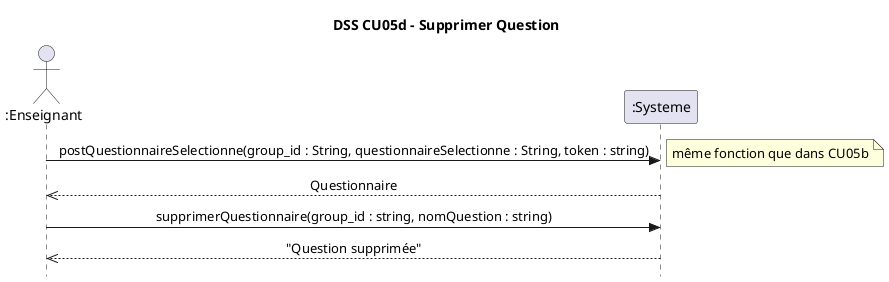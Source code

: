 @startuml DSS
skinparam style strictuml
skinparam defaultfontname Verdana
skinparam sequence {
    MessageAlign center
}
hide empty members
title DSS CU05d - Supprimer Question

actor ":Enseignant" as e
participant ":Systeme" as s

e -> s: postQuestionnaireSelectionne(group_id : String, questionnaireSelectionne : String, token : string)
note right : même fonction que dans CU05b
e <<-- s : Questionnaire
e -> s : supprimerQuestionnaire(group_id : string, nomQuestion : string)
e <<-- s : "Question supprimée"
@enduml